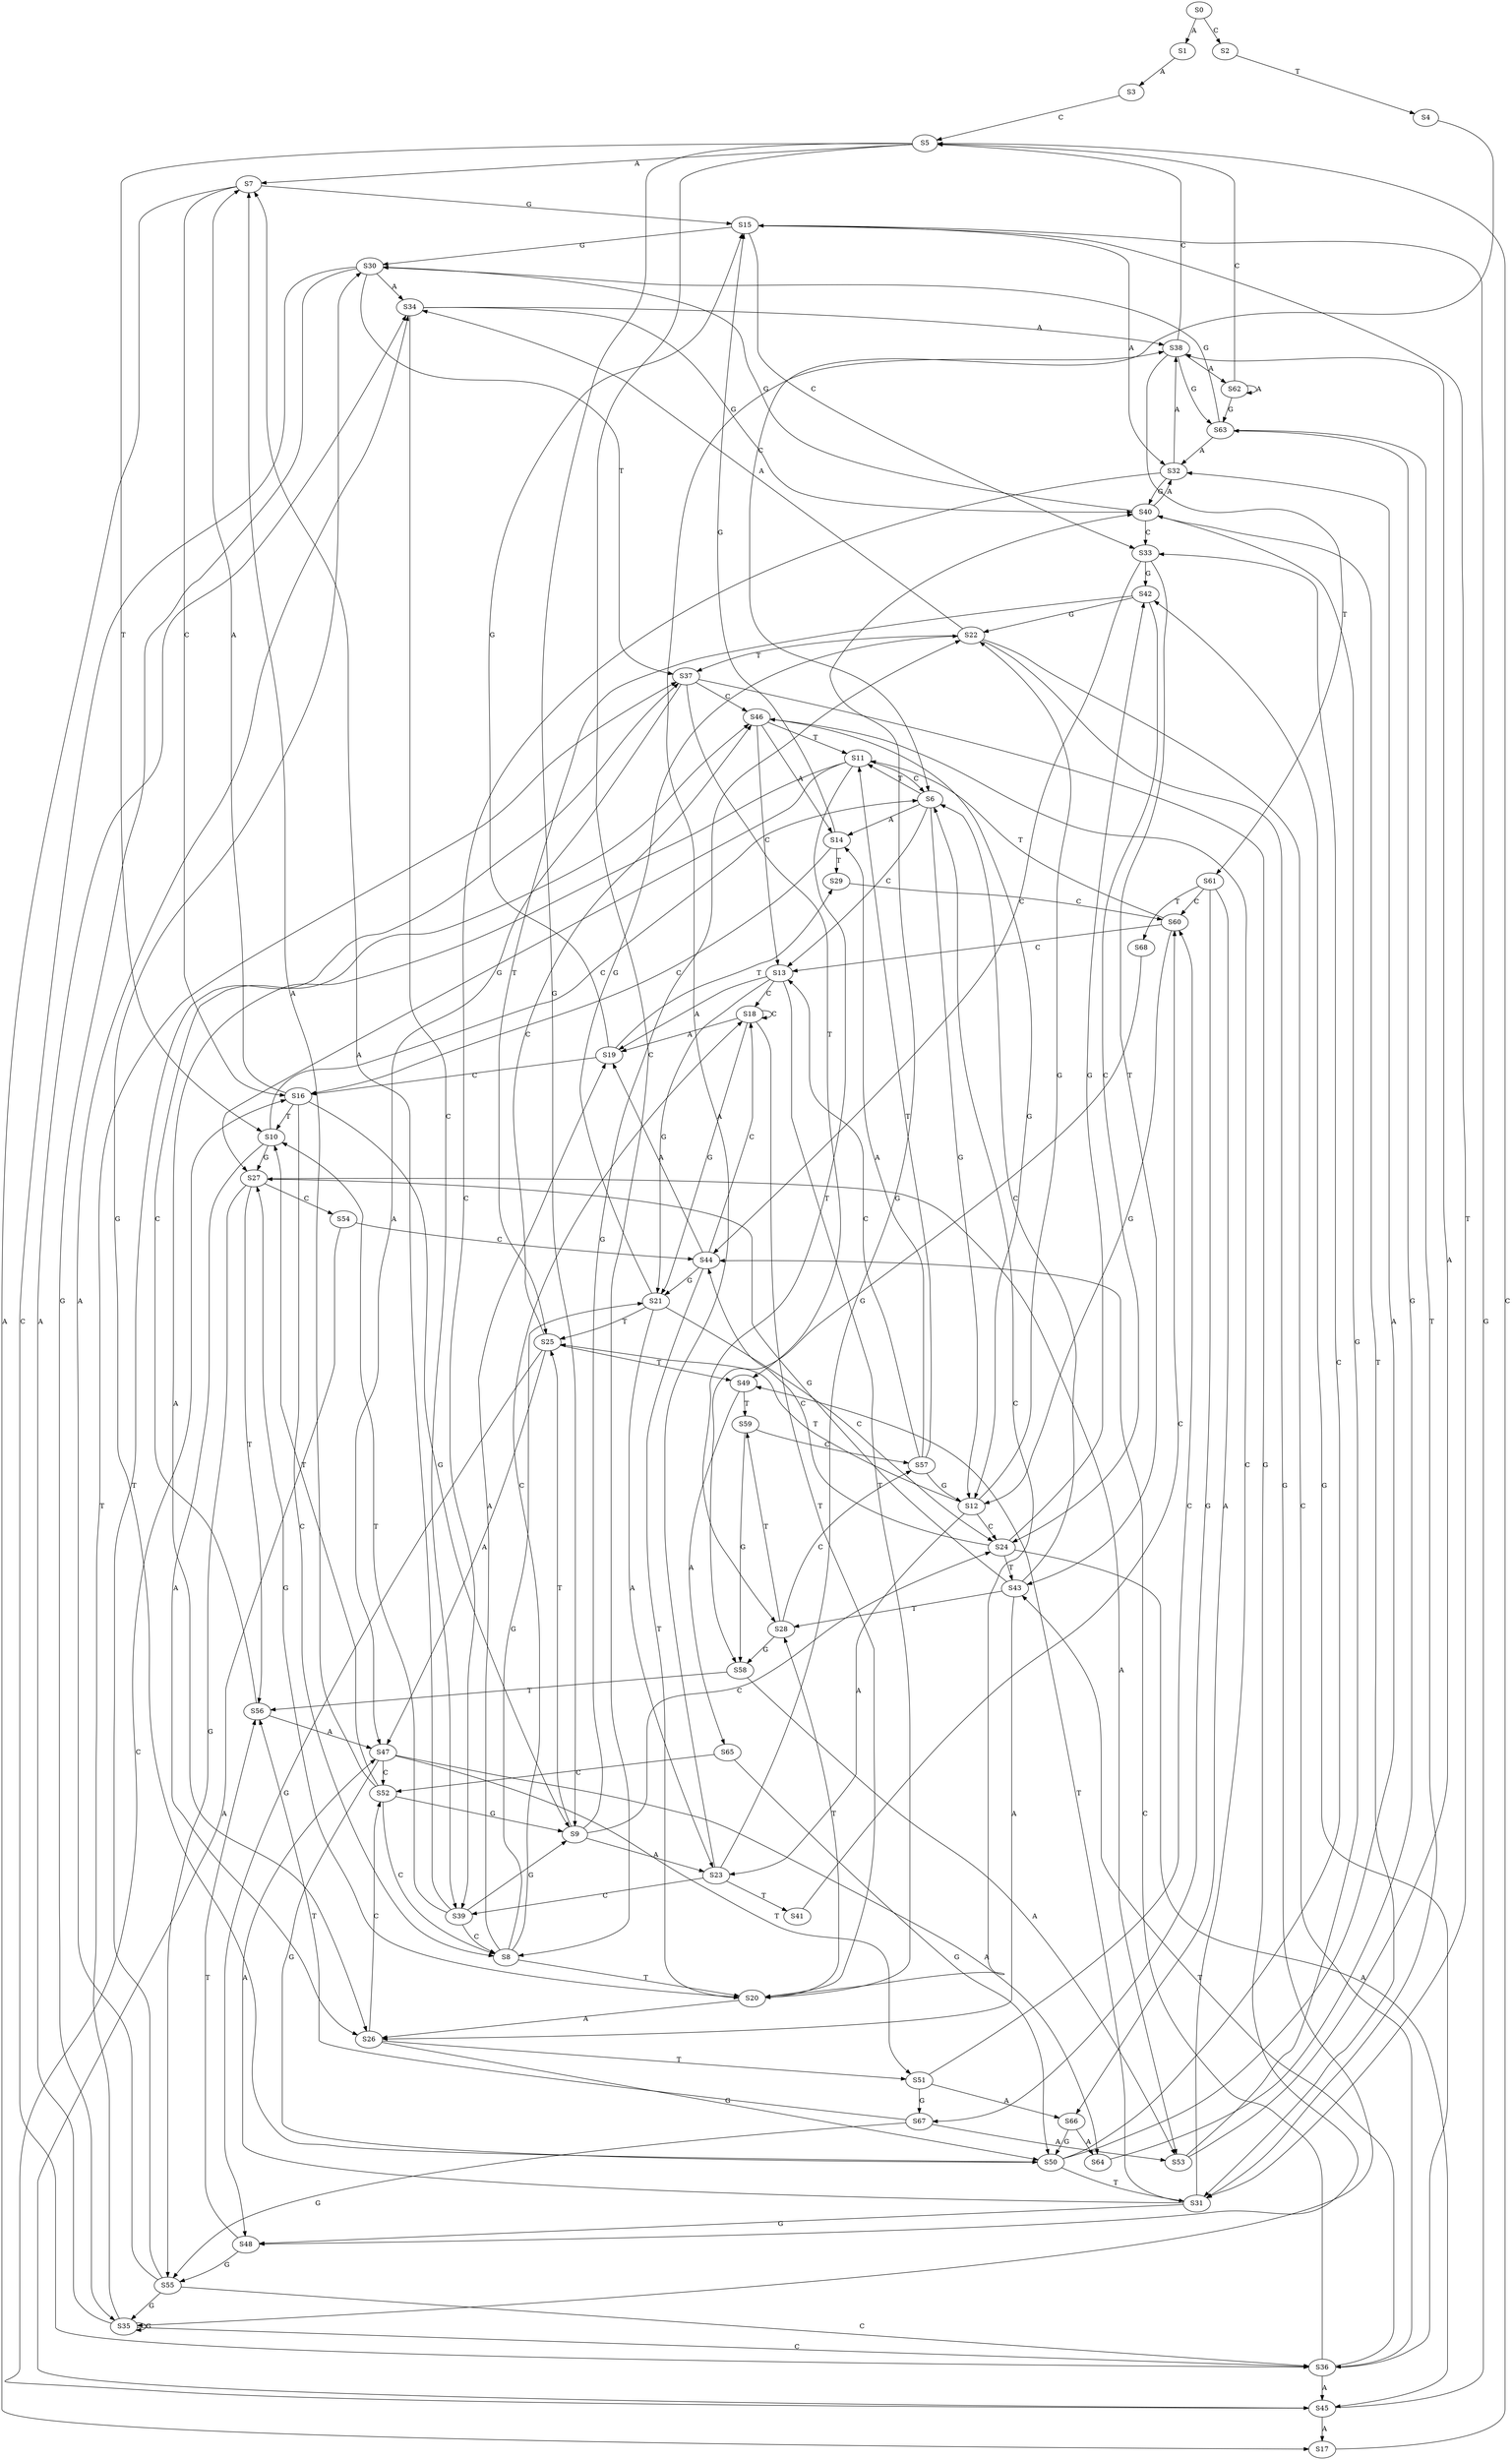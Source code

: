 strict digraph  {
	S0 -> S1 [ label = A ];
	S0 -> S2 [ label = C ];
	S1 -> S3 [ label = A ];
	S2 -> S4 [ label = T ];
	S3 -> S5 [ label = C ];
	S4 -> S6 [ label = C ];
	S5 -> S7 [ label = A ];
	S5 -> S8 [ label = C ];
	S5 -> S9 [ label = G ];
	S5 -> S10 [ label = T ];
	S6 -> S11 [ label = T ];
	S6 -> S12 [ label = G ];
	S6 -> S13 [ label = C ];
	S6 -> S14 [ label = A ];
	S7 -> S15 [ label = G ];
	S7 -> S16 [ label = C ];
	S7 -> S17 [ label = A ];
	S8 -> S18 [ label = C ];
	S8 -> S19 [ label = A ];
	S8 -> S20 [ label = T ];
	S8 -> S21 [ label = G ];
	S9 -> S22 [ label = G ];
	S9 -> S23 [ label = A ];
	S9 -> S24 [ label = C ];
	S9 -> S25 [ label = T ];
	S10 -> S26 [ label = A ];
	S10 -> S6 [ label = C ];
	S10 -> S27 [ label = G ];
	S11 -> S27 [ label = G ];
	S11 -> S6 [ label = C ];
	S11 -> S26 [ label = A ];
	S11 -> S28 [ label = T ];
	S12 -> S22 [ label = G ];
	S12 -> S25 [ label = T ];
	S12 -> S24 [ label = C ];
	S12 -> S23 [ label = A ];
	S13 -> S18 [ label = C ];
	S13 -> S19 [ label = A ];
	S13 -> S20 [ label = T ];
	S13 -> S21 [ label = G ];
	S14 -> S29 [ label = T ];
	S14 -> S16 [ label = C ];
	S14 -> S15 [ label = G ];
	S15 -> S30 [ label = G ];
	S15 -> S31 [ label = T ];
	S15 -> S32 [ label = A ];
	S15 -> S33 [ label = C ];
	S16 -> S10 [ label = T ];
	S16 -> S8 [ label = C ];
	S16 -> S7 [ label = A ];
	S16 -> S9 [ label = G ];
	S17 -> S5 [ label = C ];
	S18 -> S21 [ label = G ];
	S18 -> S18 [ label = C ];
	S18 -> S19 [ label = A ];
	S18 -> S20 [ label = T ];
	S19 -> S15 [ label = G ];
	S19 -> S29 [ label = T ];
	S19 -> S16 [ label = C ];
	S20 -> S27 [ label = G ];
	S20 -> S26 [ label = A ];
	S20 -> S6 [ label = C ];
	S20 -> S28 [ label = T ];
	S21 -> S23 [ label = A ];
	S21 -> S22 [ label = G ];
	S21 -> S25 [ label = T ];
	S21 -> S24 [ label = C ];
	S22 -> S34 [ label = A ];
	S22 -> S35 [ label = G ];
	S22 -> S36 [ label = C ];
	S22 -> S37 [ label = T ];
	S23 -> S38 [ label = A ];
	S23 -> S39 [ label = C ];
	S23 -> S40 [ label = G ];
	S23 -> S41 [ label = T ];
	S24 -> S42 [ label = G ];
	S24 -> S43 [ label = T ];
	S24 -> S44 [ label = C ];
	S24 -> S45 [ label = A ];
	S25 -> S46 [ label = C ];
	S25 -> S47 [ label = A ];
	S25 -> S48 [ label = G ];
	S25 -> S49 [ label = T ];
	S26 -> S50 [ label = G ];
	S26 -> S51 [ label = T ];
	S26 -> S52 [ label = C ];
	S27 -> S53 [ label = A ];
	S27 -> S54 [ label = C ];
	S27 -> S55 [ label = G ];
	S27 -> S56 [ label = T ];
	S28 -> S57 [ label = C ];
	S28 -> S58 [ label = G ];
	S28 -> S59 [ label = T ];
	S29 -> S60 [ label = C ];
	S30 -> S34 [ label = A ];
	S30 -> S35 [ label = G ];
	S30 -> S37 [ label = T ];
	S30 -> S36 [ label = C ];
	S31 -> S47 [ label = A ];
	S31 -> S46 [ label = C ];
	S31 -> S48 [ label = G ];
	S31 -> S49 [ label = T ];
	S32 -> S38 [ label = A ];
	S32 -> S39 [ label = C ];
	S32 -> S40 [ label = G ];
	S33 -> S44 [ label = C ];
	S33 -> S43 [ label = T ];
	S33 -> S42 [ label = G ];
	S34 -> S38 [ label = A ];
	S34 -> S39 [ label = C ];
	S34 -> S40 [ label = G ];
	S35 -> S37 [ label = T ];
	S35 -> S36 [ label = C ];
	S35 -> S35 [ label = G ];
	S35 -> S34 [ label = A ];
	S36 -> S43 [ label = T ];
	S36 -> S44 [ label = C ];
	S36 -> S45 [ label = A ];
	S36 -> S42 [ label = G ];
	S37 -> S47 [ label = A ];
	S37 -> S46 [ label = C ];
	S37 -> S48 [ label = G ];
	S37 -> S49 [ label = T ];
	S38 -> S61 [ label = T ];
	S38 -> S5 [ label = C ];
	S38 -> S62 [ label = A ];
	S38 -> S63 [ label = G ];
	S39 -> S10 [ label = T ];
	S39 -> S9 [ label = G ];
	S39 -> S8 [ label = C ];
	S39 -> S7 [ label = A ];
	S40 -> S31 [ label = T ];
	S40 -> S32 [ label = A ];
	S40 -> S30 [ label = G ];
	S40 -> S33 [ label = C ];
	S41 -> S60 [ label = C ];
	S42 -> S22 [ label = G ];
	S42 -> S24 [ label = C ];
	S42 -> S25 [ label = T ];
	S43 -> S26 [ label = A ];
	S43 -> S6 [ label = C ];
	S43 -> S28 [ label = T ];
	S43 -> S27 [ label = G ];
	S44 -> S21 [ label = G ];
	S44 -> S19 [ label = A ];
	S44 -> S20 [ label = T ];
	S44 -> S18 [ label = C ];
	S45 -> S15 [ label = G ];
	S45 -> S16 [ label = C ];
	S45 -> S17 [ label = A ];
	S46 -> S11 [ label = T ];
	S46 -> S12 [ label = G ];
	S46 -> S14 [ label = A ];
	S46 -> S13 [ label = C ];
	S47 -> S51 [ label = T ];
	S47 -> S50 [ label = G ];
	S47 -> S64 [ label = A ];
	S47 -> S52 [ label = C ];
	S48 -> S56 [ label = T ];
	S48 -> S55 [ label = G ];
	S49 -> S65 [ label = A ];
	S49 -> S59 [ label = T ];
	S50 -> S31 [ label = T ];
	S50 -> S32 [ label = A ];
	S50 -> S33 [ label = C ];
	S50 -> S30 [ label = G ];
	S51 -> S60 [ label = C ];
	S51 -> S66 [ label = A ];
	S51 -> S67 [ label = G ];
	S52 -> S9 [ label = G ];
	S52 -> S8 [ label = C ];
	S52 -> S10 [ label = T ];
	S52 -> S7 [ label = A ];
	S53 -> S40 [ label = G ];
	S53 -> S38 [ label = A ];
	S54 -> S44 [ label = C ];
	S54 -> S45 [ label = A ];
	S55 -> S35 [ label = G ];
	S55 -> S36 [ label = C ];
	S55 -> S37 [ label = T ];
	S55 -> S34 [ label = A ];
	S56 -> S46 [ label = C ];
	S56 -> S47 [ label = A ];
	S57 -> S14 [ label = A ];
	S57 -> S11 [ label = T ];
	S57 -> S13 [ label = C ];
	S57 -> S12 [ label = G ];
	S58 -> S56 [ label = T ];
	S58 -> S53 [ label = A ];
	S59 -> S58 [ label = G ];
	S59 -> S57 [ label = C ];
	S60 -> S13 [ label = C ];
	S60 -> S12 [ label = G ];
	S60 -> S11 [ label = T ];
	S61 -> S66 [ label = A ];
	S61 -> S60 [ label = C ];
	S61 -> S67 [ label = G ];
	S61 -> S68 [ label = T ];
	S62 -> S63 [ label = G ];
	S62 -> S5 [ label = C ];
	S62 -> S62 [ label = A ];
	S63 -> S31 [ label = T ];
	S63 -> S32 [ label = A ];
	S63 -> S30 [ label = G ];
	S64 -> S63 [ label = G ];
	S65 -> S52 [ label = C ];
	S65 -> S50 [ label = G ];
	S66 -> S50 [ label = G ];
	S66 -> S64 [ label = A ];
	S67 -> S55 [ label = G ];
	S67 -> S53 [ label = A ];
	S67 -> S56 [ label = T ];
	S68 -> S58 [ label = G ];
}
